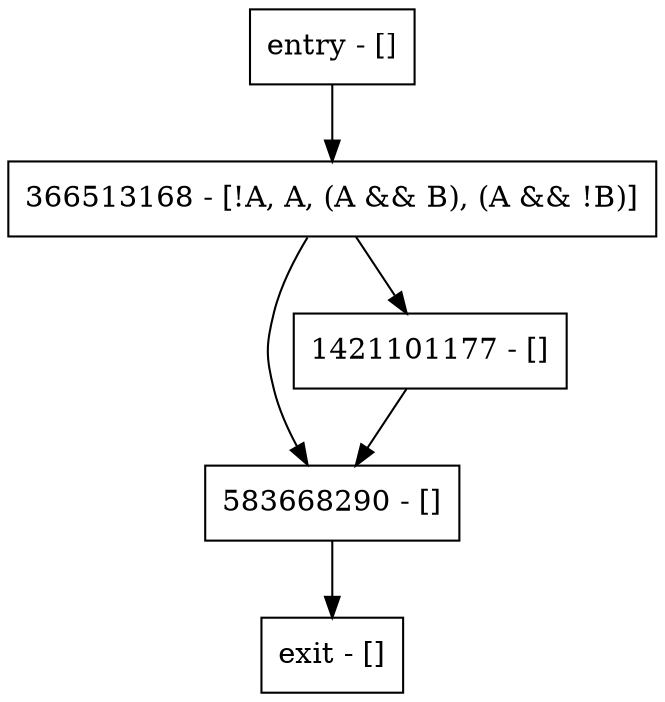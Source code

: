 digraph foo {
node [shape=record];
entry [label="entry - []"];
exit [label="exit - []"];
366513168 [label="366513168 - [!A, A, (A && B), (A && !B)]"];
583668290 [label="583668290 - []"];
1421101177 [label="1421101177 - []"];
entry;
exit;
entry -> 366513168;
366513168 -> 583668290;
366513168 -> 1421101177;
583668290 -> exit;
1421101177 -> 583668290;
}
